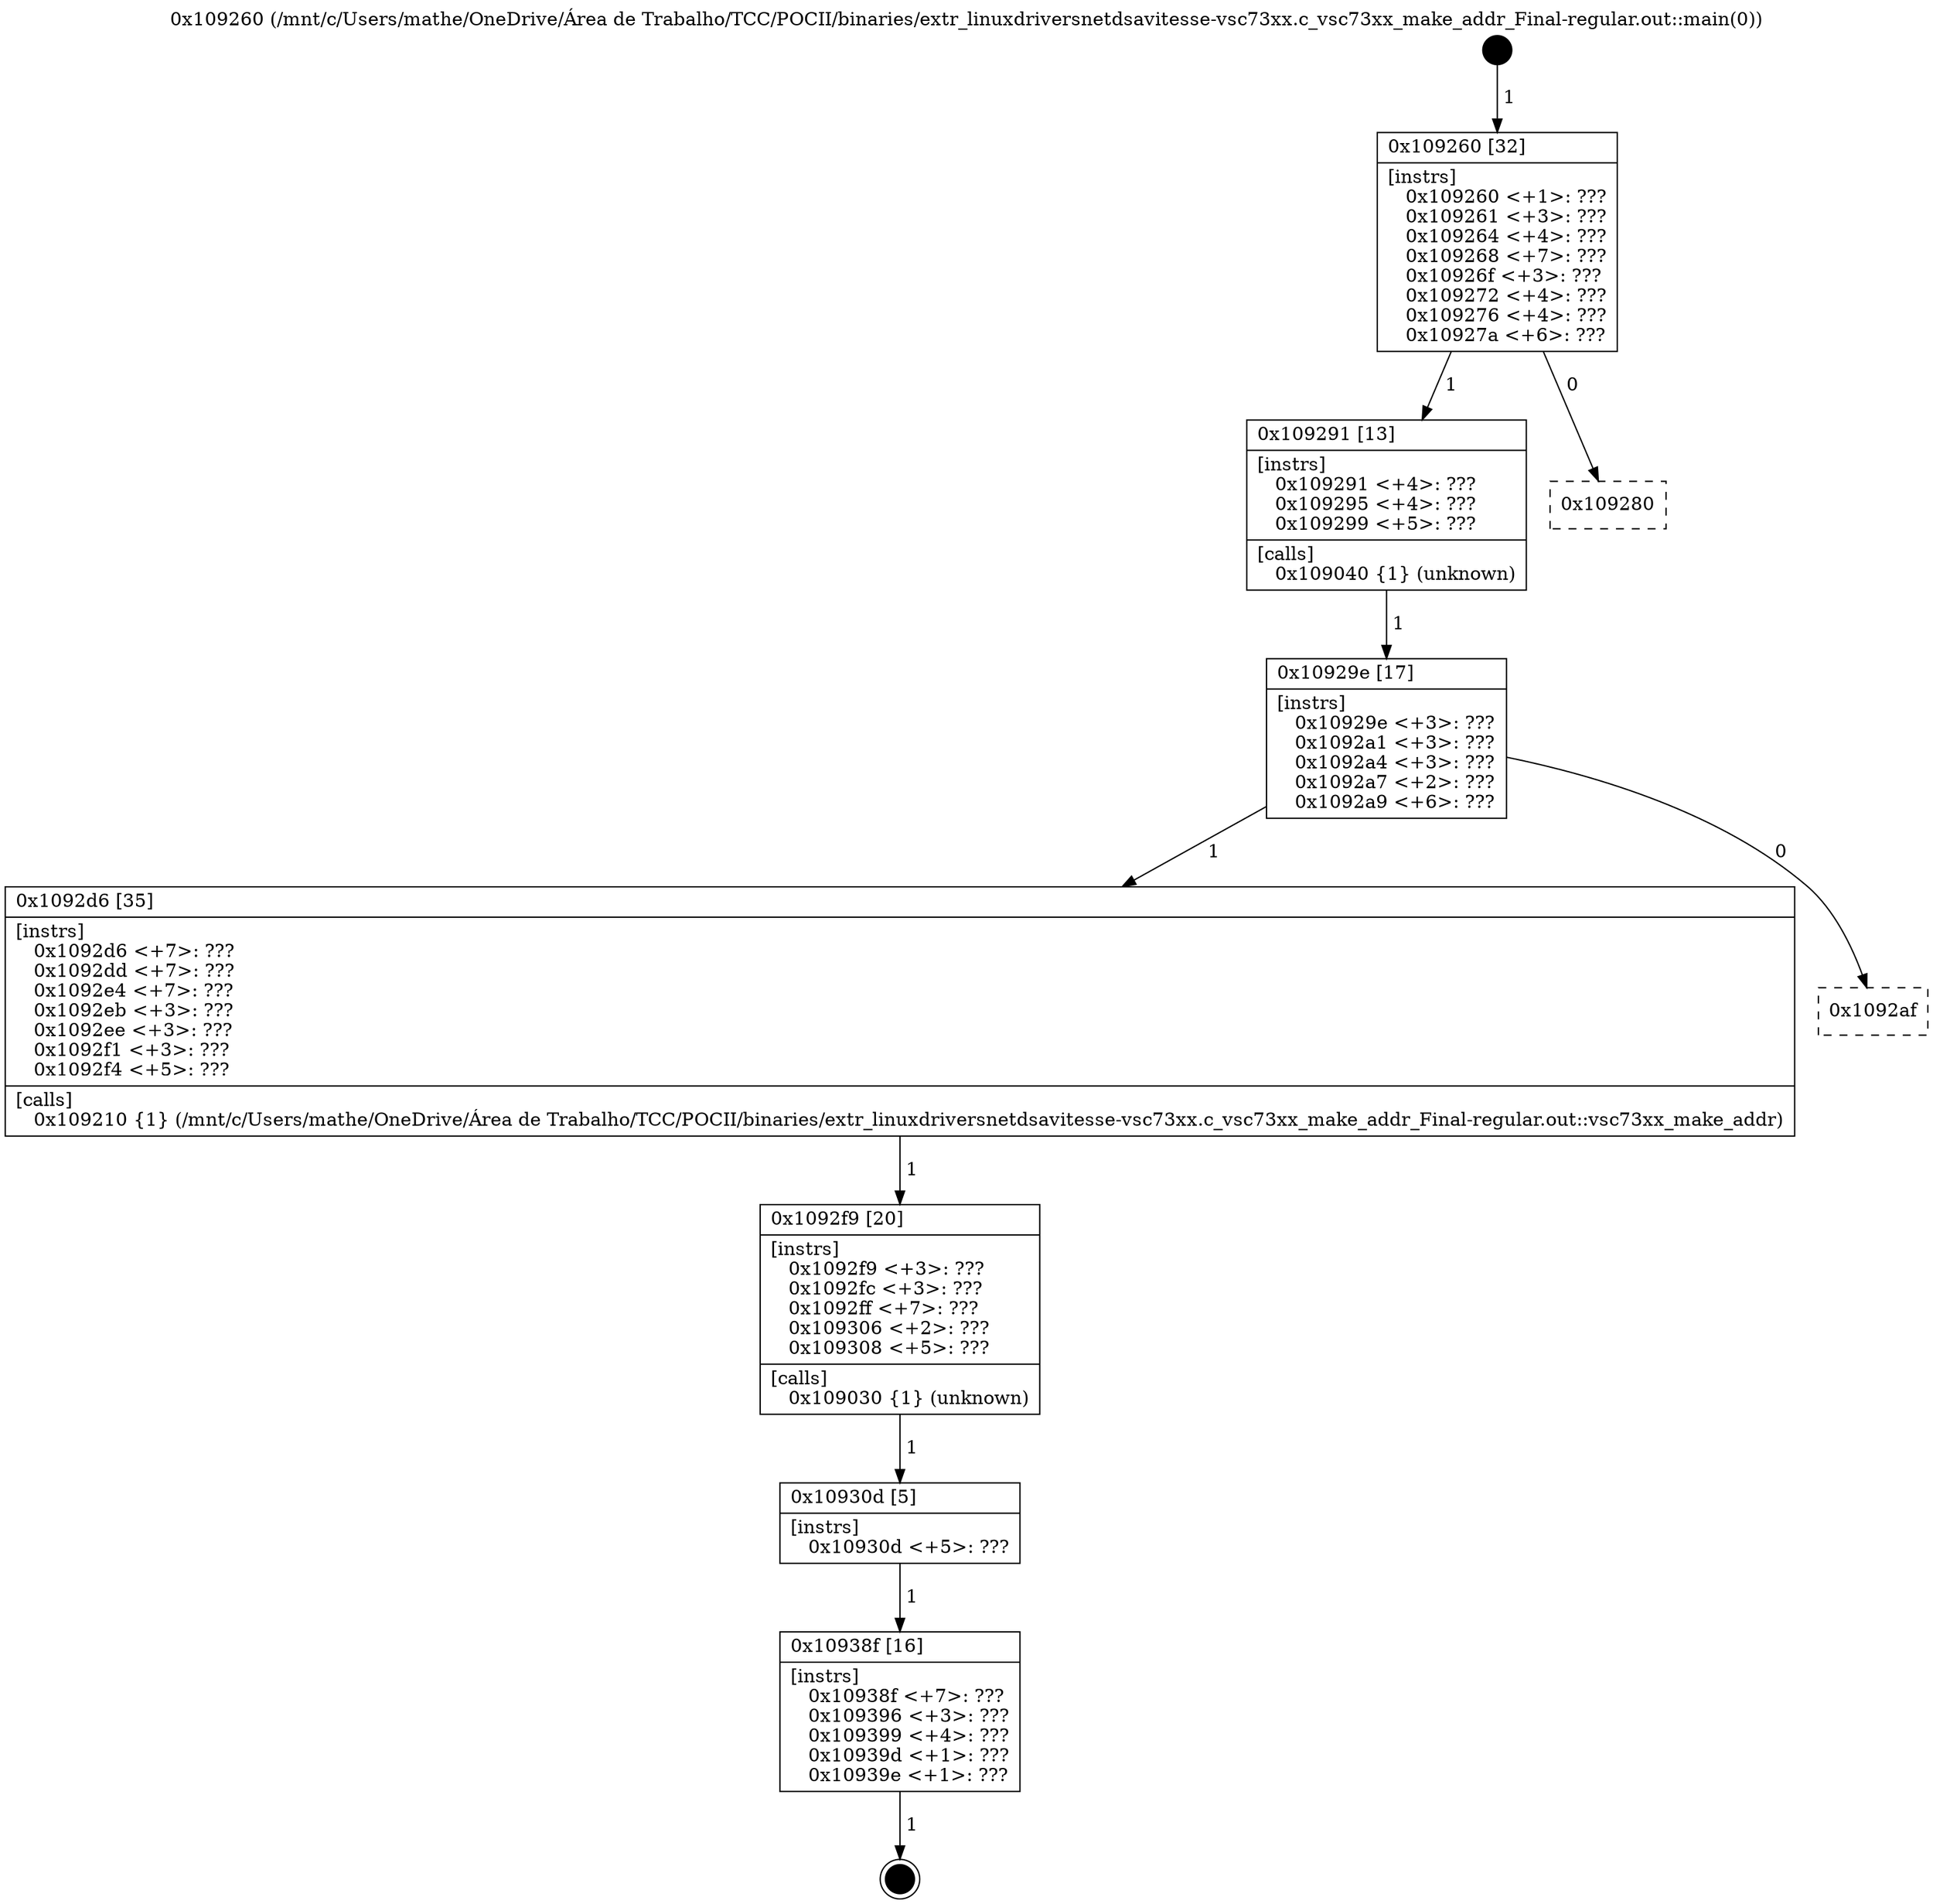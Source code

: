 digraph "0x109260" {
  label = "0x109260 (/mnt/c/Users/mathe/OneDrive/Área de Trabalho/TCC/POCII/binaries/extr_linuxdriversnetdsavitesse-vsc73xx.c_vsc73xx_make_addr_Final-regular.out::main(0))"
  labelloc = "t"
  node[shape=record]

  Entry [label="",width=0.3,height=0.3,shape=circle,fillcolor=black,style=filled]
  "0x109260" [label="{
     0x109260 [32]\l
     | [instrs]\l
     &nbsp;&nbsp;0x109260 \<+1\>: ???\l
     &nbsp;&nbsp;0x109261 \<+3\>: ???\l
     &nbsp;&nbsp;0x109264 \<+4\>: ???\l
     &nbsp;&nbsp;0x109268 \<+7\>: ???\l
     &nbsp;&nbsp;0x10926f \<+3\>: ???\l
     &nbsp;&nbsp;0x109272 \<+4\>: ???\l
     &nbsp;&nbsp;0x109276 \<+4\>: ???\l
     &nbsp;&nbsp;0x10927a \<+6\>: ???\l
  }"]
  "0x109291" [label="{
     0x109291 [13]\l
     | [instrs]\l
     &nbsp;&nbsp;0x109291 \<+4\>: ???\l
     &nbsp;&nbsp;0x109295 \<+4\>: ???\l
     &nbsp;&nbsp;0x109299 \<+5\>: ???\l
     | [calls]\l
     &nbsp;&nbsp;0x109040 \{1\} (unknown)\l
  }"]
  "0x109280" [label="{
     0x109280\l
  }", style=dashed]
  "0x10929e" [label="{
     0x10929e [17]\l
     | [instrs]\l
     &nbsp;&nbsp;0x10929e \<+3\>: ???\l
     &nbsp;&nbsp;0x1092a1 \<+3\>: ???\l
     &nbsp;&nbsp;0x1092a4 \<+3\>: ???\l
     &nbsp;&nbsp;0x1092a7 \<+2\>: ???\l
     &nbsp;&nbsp;0x1092a9 \<+6\>: ???\l
  }"]
  "0x1092d6" [label="{
     0x1092d6 [35]\l
     | [instrs]\l
     &nbsp;&nbsp;0x1092d6 \<+7\>: ???\l
     &nbsp;&nbsp;0x1092dd \<+7\>: ???\l
     &nbsp;&nbsp;0x1092e4 \<+7\>: ???\l
     &nbsp;&nbsp;0x1092eb \<+3\>: ???\l
     &nbsp;&nbsp;0x1092ee \<+3\>: ???\l
     &nbsp;&nbsp;0x1092f1 \<+3\>: ???\l
     &nbsp;&nbsp;0x1092f4 \<+5\>: ???\l
     | [calls]\l
     &nbsp;&nbsp;0x109210 \{1\} (/mnt/c/Users/mathe/OneDrive/Área de Trabalho/TCC/POCII/binaries/extr_linuxdriversnetdsavitesse-vsc73xx.c_vsc73xx_make_addr_Final-regular.out::vsc73xx_make_addr)\l
  }"]
  "0x1092af" [label="{
     0x1092af\l
  }", style=dashed]
  "0x1092f9" [label="{
     0x1092f9 [20]\l
     | [instrs]\l
     &nbsp;&nbsp;0x1092f9 \<+3\>: ???\l
     &nbsp;&nbsp;0x1092fc \<+3\>: ???\l
     &nbsp;&nbsp;0x1092ff \<+7\>: ???\l
     &nbsp;&nbsp;0x109306 \<+2\>: ???\l
     &nbsp;&nbsp;0x109308 \<+5\>: ???\l
     | [calls]\l
     &nbsp;&nbsp;0x109030 \{1\} (unknown)\l
  }"]
  "0x10930d" [label="{
     0x10930d [5]\l
     | [instrs]\l
     &nbsp;&nbsp;0x10930d \<+5\>: ???\l
  }"]
  "0x10938f" [label="{
     0x10938f [16]\l
     | [instrs]\l
     &nbsp;&nbsp;0x10938f \<+7\>: ???\l
     &nbsp;&nbsp;0x109396 \<+3\>: ???\l
     &nbsp;&nbsp;0x109399 \<+4\>: ???\l
     &nbsp;&nbsp;0x10939d \<+1\>: ???\l
     &nbsp;&nbsp;0x10939e \<+1\>: ???\l
  }"]
  Exit [label="",width=0.3,height=0.3,shape=circle,fillcolor=black,style=filled,peripheries=2]
  Entry -> "0x109260" [label=" 1"]
  "0x109260" -> "0x109291" [label=" 1"]
  "0x109260" -> "0x109280" [label=" 0"]
  "0x109291" -> "0x10929e" [label=" 1"]
  "0x10929e" -> "0x1092d6" [label=" 1"]
  "0x10929e" -> "0x1092af" [label=" 0"]
  "0x1092d6" -> "0x1092f9" [label=" 1"]
  "0x1092f9" -> "0x10930d" [label=" 1"]
  "0x10930d" -> "0x10938f" [label=" 1"]
  "0x10938f" -> Exit [label=" 1"]
}
